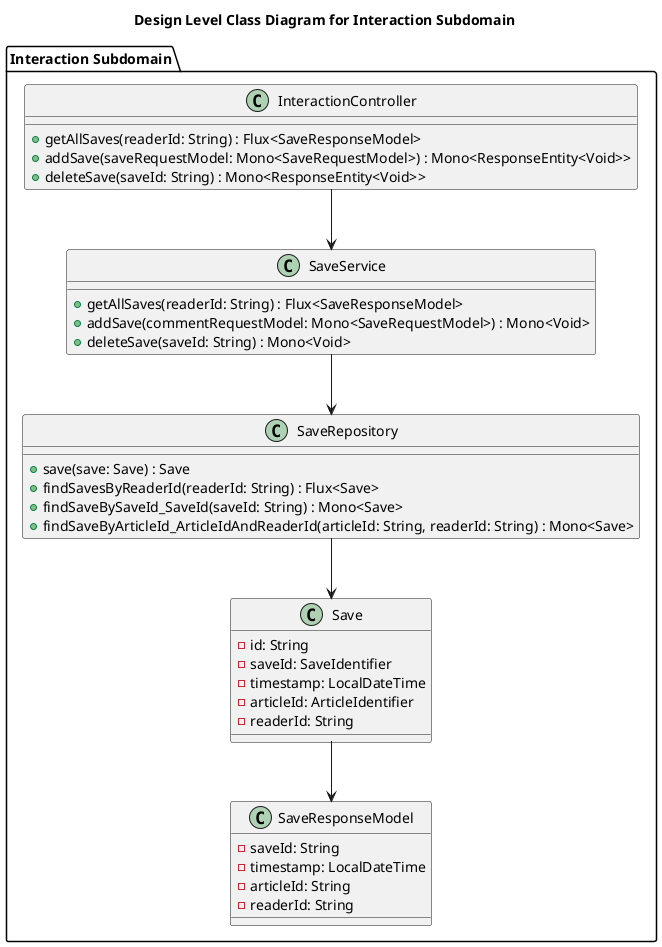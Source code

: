 @startuml

title Design Level Class Diagram for Interaction Subdomain

package "Interaction Subdomain" {

    class InteractionController {
        + getAllSaves(readerId: String) : Flux<SaveResponseModel>
        + addSave(saveRequestModel: Mono<SaveRequestModel>) : Mono<ResponseEntity<Void>>
        + deleteSave(saveId: String) : Mono<ResponseEntity<Void>>
    }

    class SaveService {
        + getAllSaves(readerId: String) : Flux<SaveResponseModel>
        + addSave(commentRequestModel: Mono<SaveRequestModel>) : Mono<Void>
        + deleteSave(saveId: String) : Mono<Void>
    }

    class SaveRepository {
        + save(save: Save) : Save
        + findSavesByReaderId(readerId: String) : Flux<Save>
        + findSaveBySaveId_SaveId(saveId: String) : Mono<Save>
        + findSaveByArticleId_ArticleIdAndReaderId(articleId: String, readerId: String) : Mono<Save>
    }

    class Save {
        - id: String
        - saveId: SaveIdentifier
        - timestamp: LocalDateTime
        - articleId: ArticleIdentifier
        - readerId: String
    }

    class SaveResponseModel {
        - saveId: String
        - timestamp: LocalDateTime
        - articleId: String
        - readerId: String
    }

    InteractionController --> SaveService
    SaveService --> SaveRepository
    SaveRepository --> Save
    Save --> SaveResponseModel
}

@enduml
